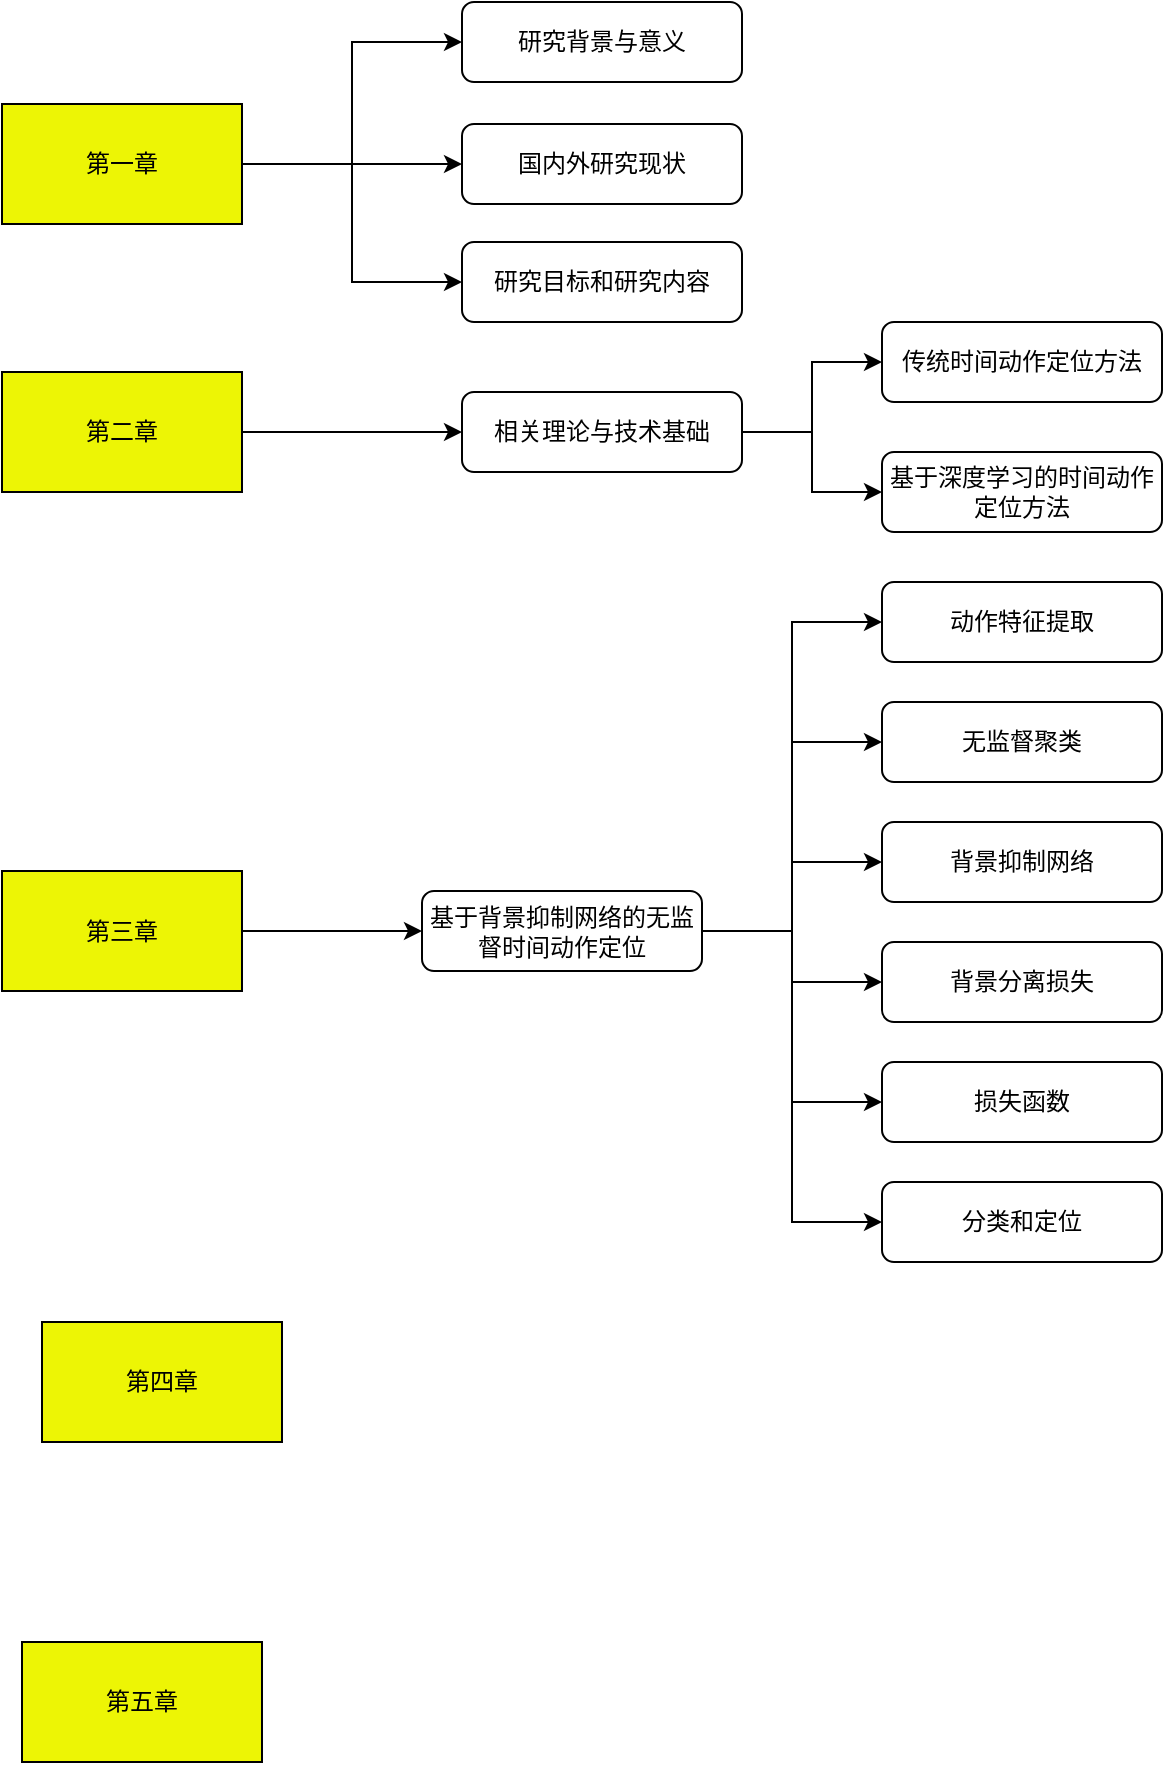 <mxfile version="14.7.0" type="github">
  <diagram id="XLJMUqHiTXPoUTxL7cdy" name="Page-1">
    <mxGraphModel dx="1422" dy="772" grid="1" gridSize="10" guides="1" tooltips="1" connect="1" arrows="1" fold="1" page="1" pageScale="1" pageWidth="827" pageHeight="1169" math="0" shadow="0">
      <root>
        <mxCell id="0" />
        <mxCell id="1" parent="0" />
        <mxCell id="1S2QTwo0giWLdl-as3Fp-15" style="edgeStyle=orthogonalEdgeStyle;rounded=0;orthogonalLoop=1;jettySize=auto;html=1;" edge="1" parent="1" source="1S2QTwo0giWLdl-as3Fp-2" target="1S2QTwo0giWLdl-as3Fp-9">
          <mxGeometry relative="1" as="geometry" />
        </mxCell>
        <mxCell id="1S2QTwo0giWLdl-as3Fp-16" style="edgeStyle=orthogonalEdgeStyle;rounded=0;orthogonalLoop=1;jettySize=auto;html=1;entryX=0;entryY=0.5;entryDx=0;entryDy=0;" edge="1" parent="1" source="1S2QTwo0giWLdl-as3Fp-2" target="1S2QTwo0giWLdl-as3Fp-8">
          <mxGeometry relative="1" as="geometry" />
        </mxCell>
        <mxCell id="1S2QTwo0giWLdl-as3Fp-17" style="edgeStyle=orthogonalEdgeStyle;rounded=0;orthogonalLoop=1;jettySize=auto;html=1;entryX=0;entryY=0.5;entryDx=0;entryDy=0;" edge="1" parent="1" source="1S2QTwo0giWLdl-as3Fp-2" target="1S2QTwo0giWLdl-as3Fp-10">
          <mxGeometry relative="1" as="geometry" />
        </mxCell>
        <mxCell id="1S2QTwo0giWLdl-as3Fp-2" value="第一章" style="rounded=0;whiteSpace=wrap;html=1;fillColor=#EDF505;" vertex="1" parent="1">
          <mxGeometry x="30" y="121" width="120" height="60" as="geometry" />
        </mxCell>
        <mxCell id="1S2QTwo0giWLdl-as3Fp-21" style="edgeStyle=orthogonalEdgeStyle;rounded=0;orthogonalLoop=1;jettySize=auto;html=1;" edge="1" parent="1" source="1S2QTwo0giWLdl-as3Fp-4" target="1S2QTwo0giWLdl-as3Fp-18">
          <mxGeometry relative="1" as="geometry" />
        </mxCell>
        <mxCell id="1S2QTwo0giWLdl-as3Fp-4" value="第二章" style="rounded=0;whiteSpace=wrap;html=1;fillColor=#EDF505;" vertex="1" parent="1">
          <mxGeometry x="30" y="255" width="120" height="60" as="geometry" />
        </mxCell>
        <mxCell id="1S2QTwo0giWLdl-as3Fp-32" style="edgeStyle=orthogonalEdgeStyle;rounded=0;orthogonalLoop=1;jettySize=auto;html=1;entryX=0;entryY=0.5;entryDx=0;entryDy=0;" edge="1" parent="1" source="1S2QTwo0giWLdl-as3Fp-5" target="1S2QTwo0giWLdl-as3Fp-24">
          <mxGeometry relative="1" as="geometry" />
        </mxCell>
        <mxCell id="1S2QTwo0giWLdl-as3Fp-5" value="第三章" style="rounded=0;whiteSpace=wrap;html=1;fillColor=#EDF505;" vertex="1" parent="1">
          <mxGeometry x="30" y="504.5" width="120" height="60" as="geometry" />
        </mxCell>
        <mxCell id="1S2QTwo0giWLdl-as3Fp-6" value="第四章" style="rounded=0;whiteSpace=wrap;html=1;fillColor=#EDF505;" vertex="1" parent="1">
          <mxGeometry x="50" y="730" width="120" height="60" as="geometry" />
        </mxCell>
        <mxCell id="1S2QTwo0giWLdl-as3Fp-7" value="第五章" style="rounded=0;whiteSpace=wrap;html=1;fillColor=#EDF505;" vertex="1" parent="1">
          <mxGeometry x="40" y="890" width="120" height="60" as="geometry" />
        </mxCell>
        <mxCell id="1S2QTwo0giWLdl-as3Fp-8" value="研究背景与意义" style="rounded=1;whiteSpace=wrap;html=1;fillColor=#FFFFFF;" vertex="1" parent="1">
          <mxGeometry x="260" y="70" width="140" height="40" as="geometry" />
        </mxCell>
        <mxCell id="1S2QTwo0giWLdl-as3Fp-9" value="国内外研究现状" style="rounded=1;whiteSpace=wrap;html=1;fillColor=#FFFFFF;" vertex="1" parent="1">
          <mxGeometry x="260" y="131" width="140" height="40" as="geometry" />
        </mxCell>
        <mxCell id="1S2QTwo0giWLdl-as3Fp-10" value="研究目标和研究内容" style="rounded=1;whiteSpace=wrap;html=1;fillColor=#FFFFFF;" vertex="1" parent="1">
          <mxGeometry x="260" y="190" width="140" height="40" as="geometry" />
        </mxCell>
        <mxCell id="1S2QTwo0giWLdl-as3Fp-22" style="edgeStyle=orthogonalEdgeStyle;rounded=0;orthogonalLoop=1;jettySize=auto;html=1;entryX=0;entryY=0.5;entryDx=0;entryDy=0;" edge="1" parent="1" source="1S2QTwo0giWLdl-as3Fp-18" target="1S2QTwo0giWLdl-as3Fp-19">
          <mxGeometry relative="1" as="geometry" />
        </mxCell>
        <mxCell id="1S2QTwo0giWLdl-as3Fp-23" style="edgeStyle=orthogonalEdgeStyle;rounded=0;orthogonalLoop=1;jettySize=auto;html=1;" edge="1" parent="1" source="1S2QTwo0giWLdl-as3Fp-18" target="1S2QTwo0giWLdl-as3Fp-20">
          <mxGeometry relative="1" as="geometry" />
        </mxCell>
        <mxCell id="1S2QTwo0giWLdl-as3Fp-18" value="相关理论与技术基础" style="rounded=1;whiteSpace=wrap;html=1;fillColor=#FFFFFF;" vertex="1" parent="1">
          <mxGeometry x="260" y="265" width="140" height="40" as="geometry" />
        </mxCell>
        <mxCell id="1S2QTwo0giWLdl-as3Fp-19" value="传统时间动作定位方法" style="rounded=1;whiteSpace=wrap;html=1;fillColor=#FFFFFF;" vertex="1" parent="1">
          <mxGeometry x="470" y="230" width="140" height="40" as="geometry" />
        </mxCell>
        <mxCell id="1S2QTwo0giWLdl-as3Fp-20" value="基于深度学习的时间动作定位方法" style="rounded=1;whiteSpace=wrap;html=1;fillColor=#FFFFFF;" vertex="1" parent="1">
          <mxGeometry x="470" y="295" width="140" height="40" as="geometry" />
        </mxCell>
        <mxCell id="1S2QTwo0giWLdl-as3Fp-33" style="edgeStyle=orthogonalEdgeStyle;rounded=0;orthogonalLoop=1;jettySize=auto;html=1;entryX=0;entryY=0.5;entryDx=0;entryDy=0;" edge="1" parent="1" source="1S2QTwo0giWLdl-as3Fp-24" target="1S2QTwo0giWLdl-as3Fp-25">
          <mxGeometry relative="1" as="geometry" />
        </mxCell>
        <mxCell id="1S2QTwo0giWLdl-as3Fp-34" style="edgeStyle=orthogonalEdgeStyle;rounded=0;orthogonalLoop=1;jettySize=auto;html=1;entryX=0;entryY=0.5;entryDx=0;entryDy=0;" edge="1" parent="1" source="1S2QTwo0giWLdl-as3Fp-24" target="1S2QTwo0giWLdl-as3Fp-26">
          <mxGeometry relative="1" as="geometry" />
        </mxCell>
        <mxCell id="1S2QTwo0giWLdl-as3Fp-35" style="edgeStyle=orthogonalEdgeStyle;rounded=0;orthogonalLoop=1;jettySize=auto;html=1;entryX=0;entryY=0.5;entryDx=0;entryDy=0;" edge="1" parent="1" source="1S2QTwo0giWLdl-as3Fp-24" target="1S2QTwo0giWLdl-as3Fp-27">
          <mxGeometry relative="1" as="geometry" />
        </mxCell>
        <mxCell id="1S2QTwo0giWLdl-as3Fp-36" style="edgeStyle=orthogonalEdgeStyle;rounded=0;orthogonalLoop=1;jettySize=auto;html=1;" edge="1" parent="1" source="1S2QTwo0giWLdl-as3Fp-24" target="1S2QTwo0giWLdl-as3Fp-29">
          <mxGeometry relative="1" as="geometry" />
        </mxCell>
        <mxCell id="1S2QTwo0giWLdl-as3Fp-37" style="edgeStyle=orthogonalEdgeStyle;rounded=0;orthogonalLoop=1;jettySize=auto;html=1;entryX=0;entryY=0.5;entryDx=0;entryDy=0;" edge="1" parent="1" source="1S2QTwo0giWLdl-as3Fp-24" target="1S2QTwo0giWLdl-as3Fp-30">
          <mxGeometry relative="1" as="geometry" />
        </mxCell>
        <mxCell id="1S2QTwo0giWLdl-as3Fp-38" style="edgeStyle=orthogonalEdgeStyle;rounded=0;orthogonalLoop=1;jettySize=auto;html=1;entryX=0;entryY=0.5;entryDx=0;entryDy=0;" edge="1" parent="1" source="1S2QTwo0giWLdl-as3Fp-24" target="1S2QTwo0giWLdl-as3Fp-31">
          <mxGeometry relative="1" as="geometry" />
        </mxCell>
        <mxCell id="1S2QTwo0giWLdl-as3Fp-24" value="基于背景抑制网络的无监督时间动作定位" style="rounded=1;whiteSpace=wrap;html=1;fillColor=#FFFFFF;" vertex="1" parent="1">
          <mxGeometry x="240" y="514.5" width="140" height="40" as="geometry" />
        </mxCell>
        <mxCell id="1S2QTwo0giWLdl-as3Fp-25" value="动作特征提取" style="rounded=1;whiteSpace=wrap;html=1;fillColor=#FFFFFF;" vertex="1" parent="1">
          <mxGeometry x="470" y="360" width="140" height="40" as="geometry" />
        </mxCell>
        <mxCell id="1S2QTwo0giWLdl-as3Fp-26" value="无监督聚类" style="rounded=1;whiteSpace=wrap;html=1;fillColor=#FFFFFF;" vertex="1" parent="1">
          <mxGeometry x="470" y="420" width="140" height="40" as="geometry" />
        </mxCell>
        <mxCell id="1S2QTwo0giWLdl-as3Fp-27" value="背景抑制网络" style="rounded=1;whiteSpace=wrap;html=1;fillColor=#FFFFFF;" vertex="1" parent="1">
          <mxGeometry x="470" y="480" width="140" height="40" as="geometry" />
        </mxCell>
        <mxCell id="1S2QTwo0giWLdl-as3Fp-29" value="背景分离损失" style="rounded=1;whiteSpace=wrap;html=1;fillColor=#FFFFFF;" vertex="1" parent="1">
          <mxGeometry x="470" y="540" width="140" height="40" as="geometry" />
        </mxCell>
        <mxCell id="1S2QTwo0giWLdl-as3Fp-30" value="损失函数" style="rounded=1;whiteSpace=wrap;html=1;fillColor=#FFFFFF;" vertex="1" parent="1">
          <mxGeometry x="470" y="600" width="140" height="40" as="geometry" />
        </mxCell>
        <mxCell id="1S2QTwo0giWLdl-as3Fp-31" value="分类和定位" style="rounded=1;whiteSpace=wrap;html=1;fillColor=#FFFFFF;" vertex="1" parent="1">
          <mxGeometry x="470" y="660" width="140" height="40" as="geometry" />
        </mxCell>
      </root>
    </mxGraphModel>
  </diagram>
</mxfile>
